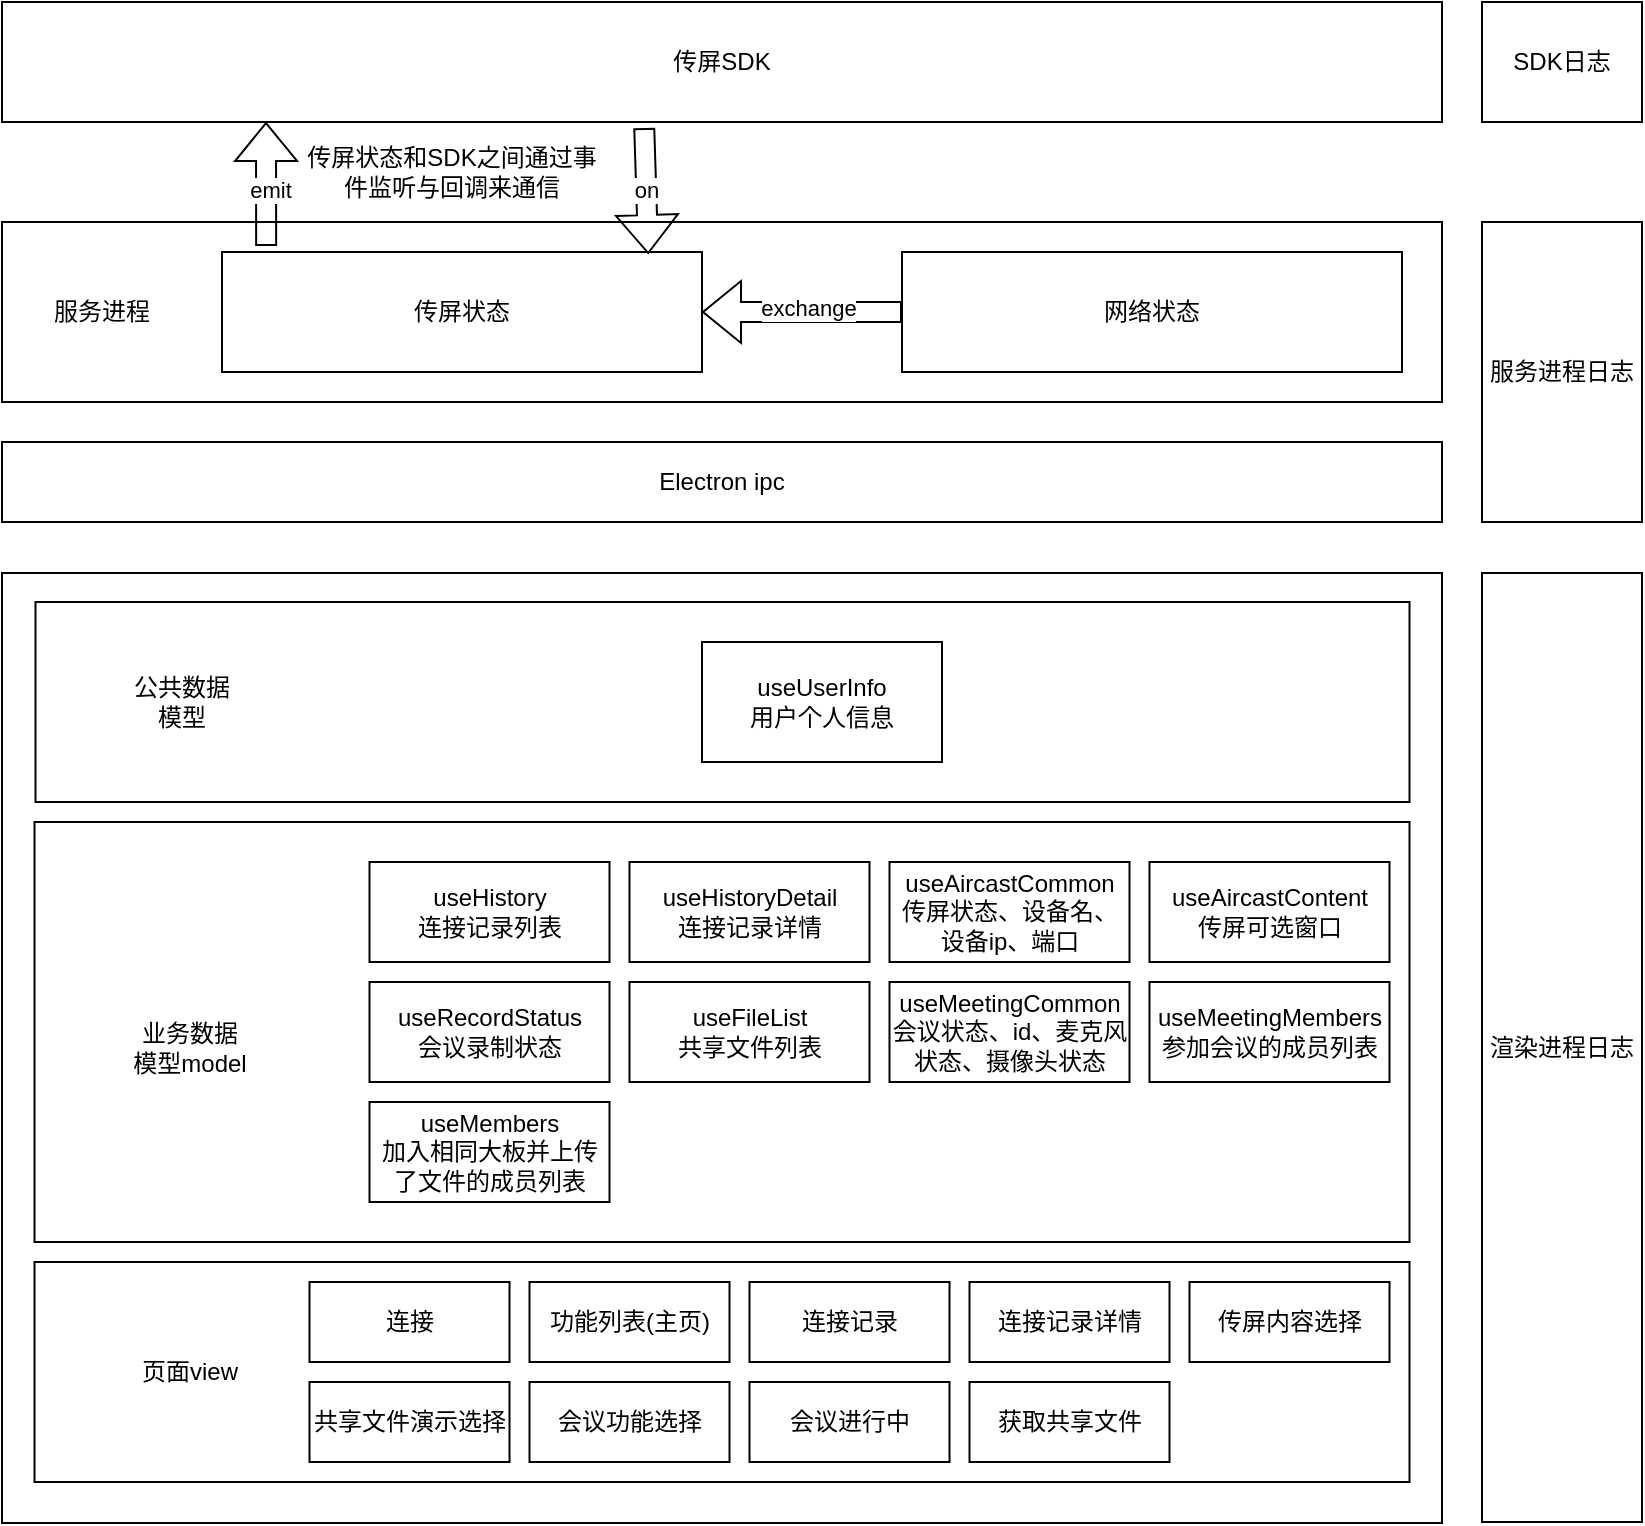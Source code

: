 <mxfile version="15.5.4" type="github">
  <diagram id="oEkb4R4ePAnymps7mvUW" name="Page-1">
    <mxGraphModel dx="2253" dy="826" grid="1" gridSize="10" guides="1" tooltips="1" connect="1" arrows="1" fold="1" page="1" pageScale="1" pageWidth="827" pageHeight="1169" math="0" shadow="0">
      <root>
        <mxCell id="0" />
        <mxCell id="1" parent="0" />
        <mxCell id="LoI9JoAHYq4iNbfU1Quv-1" value="" style="rounded=0;whiteSpace=wrap;html=1;" vertex="1" parent="1">
          <mxGeometry x="-150" y="380" width="720" height="90" as="geometry" />
        </mxCell>
        <mxCell id="LoI9JoAHYq4iNbfU1Quv-2" value="传屏SDK" style="rounded=0;whiteSpace=wrap;html=1;" vertex="1" parent="1">
          <mxGeometry x="-150" y="270" width="720" height="60" as="geometry" />
        </mxCell>
        <mxCell id="LoI9JoAHYq4iNbfU1Quv-3" value="传屏状态" style="rounded=0;whiteSpace=wrap;html=1;" vertex="1" parent="1">
          <mxGeometry x="-40" y="395" width="240" height="60" as="geometry" />
        </mxCell>
        <mxCell id="LoI9JoAHYq4iNbfU1Quv-4" value="网络状态" style="rounded=0;whiteSpace=wrap;html=1;" vertex="1" parent="1">
          <mxGeometry x="300" y="395" width="250" height="60" as="geometry" />
        </mxCell>
        <mxCell id="LoI9JoAHYq4iNbfU1Quv-6" value="Electron ipc" style="rounded=0;whiteSpace=wrap;html=1;" vertex="1" parent="1">
          <mxGeometry x="-150" y="490" width="720" height="40" as="geometry" />
        </mxCell>
        <mxCell id="LoI9JoAHYq4iNbfU1Quv-7" value="服务进程" style="text;html=1;strokeColor=none;fillColor=none;align=center;verticalAlign=middle;whiteSpace=wrap;rounded=0;" vertex="1" parent="1">
          <mxGeometry x="-130" y="410" width="60" height="30" as="geometry" />
        </mxCell>
        <mxCell id="LoI9JoAHYq4iNbfU1Quv-8" value="" style="rounded=0;whiteSpace=wrap;html=1;" vertex="1" parent="1">
          <mxGeometry x="-150" y="555.5" width="720" height="475" as="geometry" />
        </mxCell>
        <mxCell id="LoI9JoAHYq4iNbfU1Quv-9" value="服务进程日志" style="rounded=0;whiteSpace=wrap;html=1;" vertex="1" parent="1">
          <mxGeometry x="590" y="380" width="80" height="150" as="geometry" />
        </mxCell>
        <mxCell id="LoI9JoAHYq4iNbfU1Quv-10" value="" style="shape=flexArrow;endArrow=classic;html=1;rounded=0;entryX=0.888;entryY=0.017;entryDx=0;entryDy=0;entryPerimeter=0;exitX=0.446;exitY=1.05;exitDx=0;exitDy=0;exitPerimeter=0;" edge="1" parent="1" source="LoI9JoAHYq4iNbfU1Quv-2" target="LoI9JoAHYq4iNbfU1Quv-3">
          <mxGeometry width="50" height="50" relative="1" as="geometry">
            <mxPoint x="321" y="300" as="sourcePoint" />
            <mxPoint x="390" y="300" as="targetPoint" />
            <Array as="points" />
          </mxGeometry>
        </mxCell>
        <mxCell id="LoI9JoAHYq4iNbfU1Quv-14" value="on" style="edgeLabel;html=1;align=center;verticalAlign=middle;resizable=0;points=[];" vertex="1" connectable="0" parent="LoI9JoAHYq4iNbfU1Quv-10">
          <mxGeometry x="-0.022" relative="1" as="geometry">
            <mxPoint as="offset" />
          </mxGeometry>
        </mxCell>
        <mxCell id="LoI9JoAHYq4iNbfU1Quv-11" value="" style="shape=flexArrow;endArrow=classic;html=1;rounded=0;exitX=0.092;exitY=-0.05;exitDx=0;exitDy=0;exitPerimeter=0;" edge="1" parent="1" source="LoI9JoAHYq4iNbfU1Quv-3">
          <mxGeometry width="50" height="50" relative="1" as="geometry">
            <mxPoint x="-50" y="370" as="sourcePoint" />
            <mxPoint x="-18" y="330" as="targetPoint" />
          </mxGeometry>
        </mxCell>
        <mxCell id="LoI9JoAHYq4iNbfU1Quv-13" value="emit" style="edgeLabel;html=1;align=center;verticalAlign=middle;resizable=0;points=[];" vertex="1" connectable="0" parent="LoI9JoAHYq4iNbfU1Quv-11">
          <mxGeometry x="-0.092" y="-2" relative="1" as="geometry">
            <mxPoint as="offset" />
          </mxGeometry>
        </mxCell>
        <mxCell id="LoI9JoAHYq4iNbfU1Quv-15" value="SDK日志" style="rounded=0;whiteSpace=wrap;html=1;" vertex="1" parent="1">
          <mxGeometry x="590" y="270" width="80" height="60" as="geometry" />
        </mxCell>
        <mxCell id="LoI9JoAHYq4iNbfU1Quv-16" value="传屏状态和SDK之间通过事件监听与回调来通信" style="text;html=1;strokeColor=none;fillColor=none;align=center;verticalAlign=middle;whiteSpace=wrap;rounded=0;" vertex="1" parent="1">
          <mxGeometry y="340" width="150" height="30" as="geometry" />
        </mxCell>
        <mxCell id="LoI9JoAHYq4iNbfU1Quv-18" value="" style="shape=flexArrow;endArrow=classic;html=1;rounded=0;entryX=1;entryY=0.5;entryDx=0;entryDy=0;exitX=0;exitY=0.5;exitDx=0;exitDy=0;" edge="1" parent="1" source="LoI9JoAHYq4iNbfU1Quv-4" target="LoI9JoAHYq4iNbfU1Quv-3">
          <mxGeometry width="50" height="50" relative="1" as="geometry">
            <mxPoint x="240" y="450" as="sourcePoint" />
            <mxPoint x="250" y="400" as="targetPoint" />
          </mxGeometry>
        </mxCell>
        <mxCell id="LoI9JoAHYq4iNbfU1Quv-19" value="exchange" style="edgeLabel;html=1;align=center;verticalAlign=middle;resizable=0;points=[];" vertex="1" connectable="0" parent="LoI9JoAHYq4iNbfU1Quv-18">
          <mxGeometry x="-0.05" y="-2" relative="1" as="geometry">
            <mxPoint as="offset" />
          </mxGeometry>
        </mxCell>
        <mxCell id="LoI9JoAHYq4iNbfU1Quv-20" value="" style="rounded=0;whiteSpace=wrap;html=1;" vertex="1" parent="1">
          <mxGeometry x="-133.75" y="900" width="687.5" height="110" as="geometry" />
        </mxCell>
        <mxCell id="LoI9JoAHYq4iNbfU1Quv-21" value="连接" style="rounded=0;whiteSpace=wrap;html=1;" vertex="1" parent="1">
          <mxGeometry x="3.75" y="910" width="100" height="40" as="geometry" />
        </mxCell>
        <mxCell id="LoI9JoAHYq4iNbfU1Quv-22" value="功能列表(主页)" style="rounded=0;whiteSpace=wrap;html=1;" vertex="1" parent="1">
          <mxGeometry x="113.75" y="910" width="100" height="40" as="geometry" />
        </mxCell>
        <mxCell id="LoI9JoAHYq4iNbfU1Quv-23" value="连接记录" style="rounded=0;whiteSpace=wrap;html=1;" vertex="1" parent="1">
          <mxGeometry x="223.75" y="910" width="100" height="40" as="geometry" />
        </mxCell>
        <mxCell id="LoI9JoAHYq4iNbfU1Quv-24" value="连接记录详情" style="rounded=0;whiteSpace=wrap;html=1;" vertex="1" parent="1">
          <mxGeometry x="333.75" y="910" width="100" height="40" as="geometry" />
        </mxCell>
        <mxCell id="LoI9JoAHYq4iNbfU1Quv-25" value="传屏内容选择" style="rounded=0;whiteSpace=wrap;html=1;" vertex="1" parent="1">
          <mxGeometry x="443.75" y="910" width="100" height="40" as="geometry" />
        </mxCell>
        <mxCell id="LoI9JoAHYq4iNbfU1Quv-26" value="共享文件演示选择" style="rounded=0;whiteSpace=wrap;html=1;" vertex="1" parent="1">
          <mxGeometry x="3.75" y="960" width="100" height="40" as="geometry" />
        </mxCell>
        <mxCell id="LoI9JoAHYq4iNbfU1Quv-27" value="会议功能选择" style="rounded=0;whiteSpace=wrap;html=1;" vertex="1" parent="1">
          <mxGeometry x="113.75" y="960" width="100" height="40" as="geometry" />
        </mxCell>
        <mxCell id="LoI9JoAHYq4iNbfU1Quv-28" value="会议进行中" style="rounded=0;whiteSpace=wrap;html=1;" vertex="1" parent="1">
          <mxGeometry x="223.75" y="960" width="100" height="40" as="geometry" />
        </mxCell>
        <mxCell id="LoI9JoAHYq4iNbfU1Quv-29" value="获取共享文件" style="rounded=0;whiteSpace=wrap;html=1;" vertex="1" parent="1">
          <mxGeometry x="333.75" y="960" width="100" height="40" as="geometry" />
        </mxCell>
        <mxCell id="LoI9JoAHYq4iNbfU1Quv-30" value="页面view" style="text;html=1;strokeColor=none;fillColor=none;align=center;verticalAlign=middle;whiteSpace=wrap;rounded=0;" vertex="1" parent="1">
          <mxGeometry x="-86.25" y="940" width="60" height="30" as="geometry" />
        </mxCell>
        <mxCell id="LoI9JoAHYq4iNbfU1Quv-31" value="" style="rounded=0;whiteSpace=wrap;html=1;" vertex="1" parent="1">
          <mxGeometry x="-133.75" y="680" width="687.5" height="210" as="geometry" />
        </mxCell>
        <mxCell id="LoI9JoAHYq4iNbfU1Quv-32" value="useHistory&lt;br&gt;连接记录列表" style="rounded=0;whiteSpace=wrap;html=1;" vertex="1" parent="1">
          <mxGeometry x="33.75" y="700" width="120" height="50" as="geometry" />
        </mxCell>
        <mxCell id="LoI9JoAHYq4iNbfU1Quv-33" value="useHistoryDetail&lt;br&gt;连接记录详情" style="rounded=0;whiteSpace=wrap;html=1;" vertex="1" parent="1">
          <mxGeometry x="163.75" y="700" width="120" height="50" as="geometry" />
        </mxCell>
        <mxCell id="LoI9JoAHYq4iNbfU1Quv-34" value="useAircastCommon&lt;br&gt;传屏状态、设备名、设备ip、端口" style="rounded=0;whiteSpace=wrap;html=1;" vertex="1" parent="1">
          <mxGeometry x="293.75" y="700" width="120" height="50" as="geometry" />
        </mxCell>
        <mxCell id="LoI9JoAHYq4iNbfU1Quv-35" value="useAircastContent&lt;br&gt;传屏可选窗口" style="rounded=0;whiteSpace=wrap;html=1;" vertex="1" parent="1">
          <mxGeometry x="423.75" y="700" width="120" height="50" as="geometry" />
        </mxCell>
        <mxCell id="LoI9JoAHYq4iNbfU1Quv-38" value="useRecordStatus&lt;br&gt;会议录制状态" style="rounded=0;whiteSpace=wrap;html=1;" vertex="1" parent="1">
          <mxGeometry x="33.75" y="760" width="120" height="50" as="geometry" />
        </mxCell>
        <mxCell id="LoI9JoAHYq4iNbfU1Quv-39" value="useMembers&lt;br&gt;加入相同大板并上传了文件的成员列表" style="rounded=0;whiteSpace=wrap;html=1;" vertex="1" parent="1">
          <mxGeometry x="33.75" y="820" width="120" height="50" as="geometry" />
        </mxCell>
        <mxCell id="LoI9JoAHYq4iNbfU1Quv-40" value="useFileList&lt;br&gt;共享文件列表" style="rounded=0;whiteSpace=wrap;html=1;" vertex="1" parent="1">
          <mxGeometry x="163.75" y="760" width="120" height="50" as="geometry" />
        </mxCell>
        <mxCell id="LoI9JoAHYq4iNbfU1Quv-41" value="useMeetingCommon&lt;br&gt;会议状态、id、麦克风状态、摄像头状态" style="rounded=0;whiteSpace=wrap;html=1;" vertex="1" parent="1">
          <mxGeometry x="293.75" y="760" width="120" height="50" as="geometry" />
        </mxCell>
        <mxCell id="LoI9JoAHYq4iNbfU1Quv-42" value="useMeetingMembers&lt;br&gt;参加会议的成员列表" style="rounded=0;whiteSpace=wrap;html=1;" vertex="1" parent="1">
          <mxGeometry x="423.75" y="760" width="120" height="50" as="geometry" />
        </mxCell>
        <mxCell id="LoI9JoAHYq4iNbfU1Quv-43" value="业务数据模型model" style="text;html=1;strokeColor=none;fillColor=none;align=center;verticalAlign=middle;whiteSpace=wrap;rounded=0;" vertex="1" parent="1">
          <mxGeometry x="-86.25" y="778" width="60" height="30" as="geometry" />
        </mxCell>
        <mxCell id="LoI9JoAHYq4iNbfU1Quv-44" value="" style="rounded=0;whiteSpace=wrap;html=1;" vertex="1" parent="1">
          <mxGeometry x="-133.25" y="570" width="687" height="100" as="geometry" />
        </mxCell>
        <mxCell id="LoI9JoAHYq4iNbfU1Quv-45" value="公共数据模型" style="text;html=1;strokeColor=none;fillColor=none;align=center;verticalAlign=middle;whiteSpace=wrap;rounded=0;" vertex="1" parent="1">
          <mxGeometry x="-90" y="605" width="60" height="30" as="geometry" />
        </mxCell>
        <mxCell id="LoI9JoAHYq4iNbfU1Quv-46" value="useUserInfo&lt;br&gt;用户个人信息" style="rounded=0;whiteSpace=wrap;html=1;" vertex="1" parent="1">
          <mxGeometry x="200" y="590" width="120" height="60" as="geometry" />
        </mxCell>
        <mxCell id="LoI9JoAHYq4iNbfU1Quv-47" value="渲染进程日志" style="rounded=0;whiteSpace=wrap;html=1;" vertex="1" parent="1">
          <mxGeometry x="590" y="555.5" width="80" height="474.5" as="geometry" />
        </mxCell>
      </root>
    </mxGraphModel>
  </diagram>
</mxfile>
